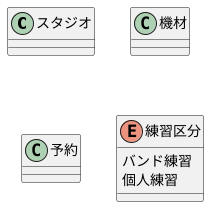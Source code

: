 @startuml DomainModel
class スタジオ
{
}

class 機材
{
}

class 予約
{
}

enum 練習区分
{
    バンド練習
    個人練習
}

@enduml
